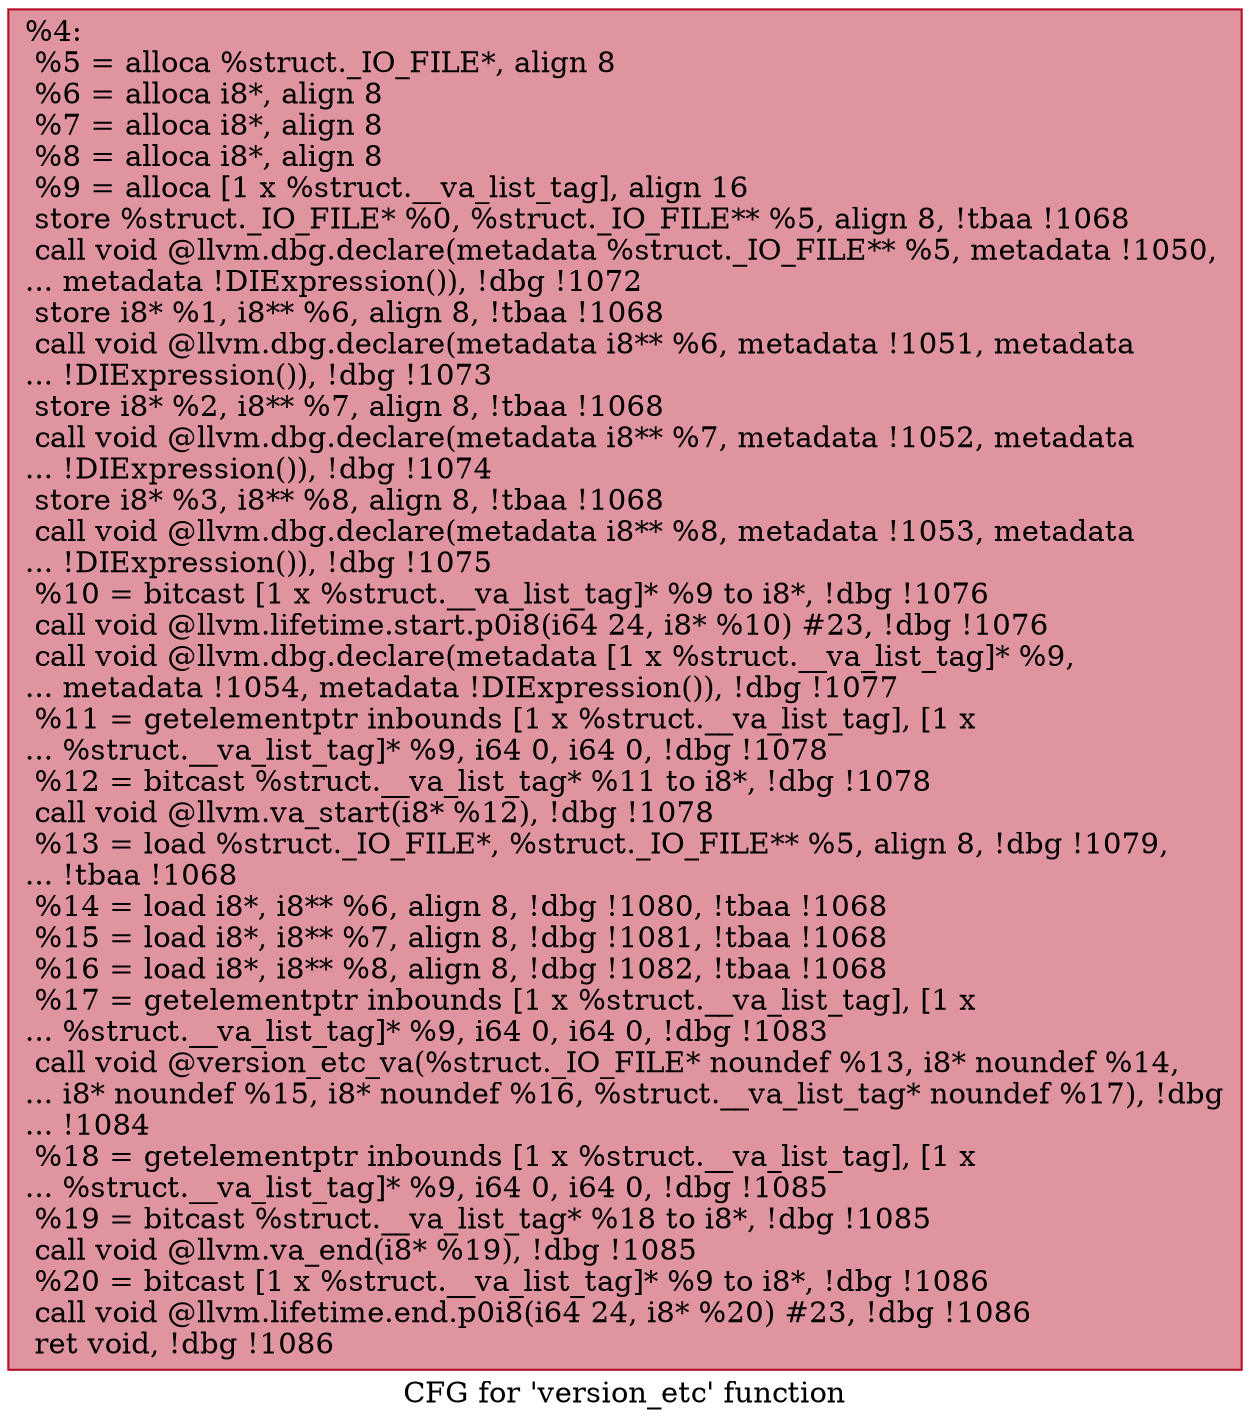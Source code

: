 digraph "CFG for 'version_etc' function" {
	label="CFG for 'version_etc' function";

	Node0x23404e0 [shape=record,color="#b70d28ff", style=filled, fillcolor="#b70d2870",label="{%4:\l  %5 = alloca %struct._IO_FILE*, align 8\l  %6 = alloca i8*, align 8\l  %7 = alloca i8*, align 8\l  %8 = alloca i8*, align 8\l  %9 = alloca [1 x %struct.__va_list_tag], align 16\l  store %struct._IO_FILE* %0, %struct._IO_FILE** %5, align 8, !tbaa !1068\l  call void @llvm.dbg.declare(metadata %struct._IO_FILE** %5, metadata !1050,\l... metadata !DIExpression()), !dbg !1072\l  store i8* %1, i8** %6, align 8, !tbaa !1068\l  call void @llvm.dbg.declare(metadata i8** %6, metadata !1051, metadata\l... !DIExpression()), !dbg !1073\l  store i8* %2, i8** %7, align 8, !tbaa !1068\l  call void @llvm.dbg.declare(metadata i8** %7, metadata !1052, metadata\l... !DIExpression()), !dbg !1074\l  store i8* %3, i8** %8, align 8, !tbaa !1068\l  call void @llvm.dbg.declare(metadata i8** %8, metadata !1053, metadata\l... !DIExpression()), !dbg !1075\l  %10 = bitcast [1 x %struct.__va_list_tag]* %9 to i8*, !dbg !1076\l  call void @llvm.lifetime.start.p0i8(i64 24, i8* %10) #23, !dbg !1076\l  call void @llvm.dbg.declare(metadata [1 x %struct.__va_list_tag]* %9,\l... metadata !1054, metadata !DIExpression()), !dbg !1077\l  %11 = getelementptr inbounds [1 x %struct.__va_list_tag], [1 x\l... %struct.__va_list_tag]* %9, i64 0, i64 0, !dbg !1078\l  %12 = bitcast %struct.__va_list_tag* %11 to i8*, !dbg !1078\l  call void @llvm.va_start(i8* %12), !dbg !1078\l  %13 = load %struct._IO_FILE*, %struct._IO_FILE** %5, align 8, !dbg !1079,\l... !tbaa !1068\l  %14 = load i8*, i8** %6, align 8, !dbg !1080, !tbaa !1068\l  %15 = load i8*, i8** %7, align 8, !dbg !1081, !tbaa !1068\l  %16 = load i8*, i8** %8, align 8, !dbg !1082, !tbaa !1068\l  %17 = getelementptr inbounds [1 x %struct.__va_list_tag], [1 x\l... %struct.__va_list_tag]* %9, i64 0, i64 0, !dbg !1083\l  call void @version_etc_va(%struct._IO_FILE* noundef %13, i8* noundef %14,\l... i8* noundef %15, i8* noundef %16, %struct.__va_list_tag* noundef %17), !dbg\l... !1084\l  %18 = getelementptr inbounds [1 x %struct.__va_list_tag], [1 x\l... %struct.__va_list_tag]* %9, i64 0, i64 0, !dbg !1085\l  %19 = bitcast %struct.__va_list_tag* %18 to i8*, !dbg !1085\l  call void @llvm.va_end(i8* %19), !dbg !1085\l  %20 = bitcast [1 x %struct.__va_list_tag]* %9 to i8*, !dbg !1086\l  call void @llvm.lifetime.end.p0i8(i64 24, i8* %20) #23, !dbg !1086\l  ret void, !dbg !1086\l}"];
}
